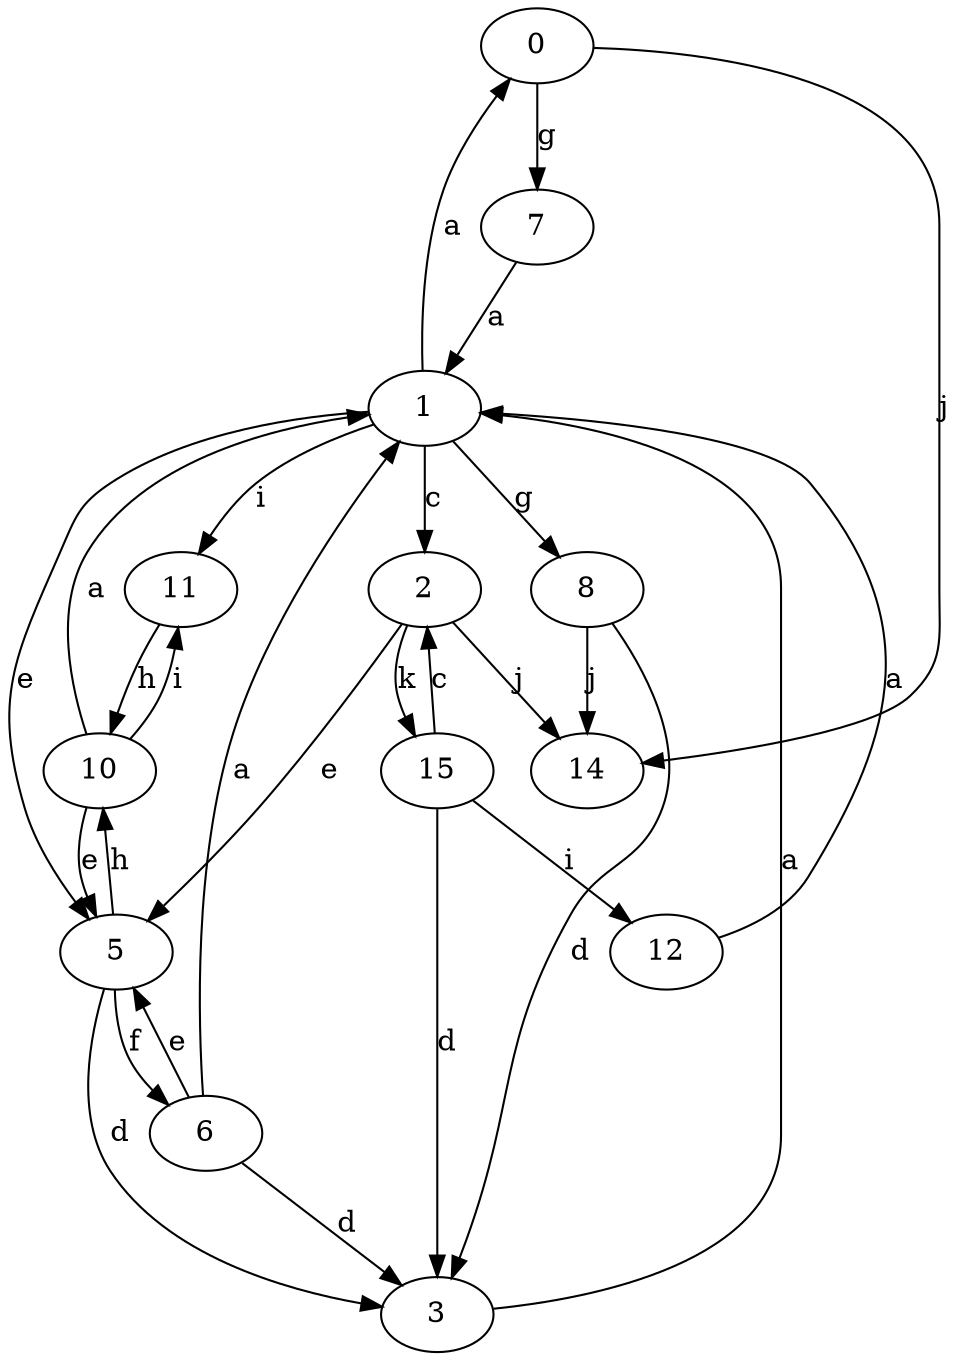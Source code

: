 strict digraph  {
0;
1;
2;
3;
5;
6;
7;
8;
10;
11;
12;
14;
15;
0 -> 7  [label=g];
0 -> 14  [label=j];
1 -> 0  [label=a];
1 -> 2  [label=c];
1 -> 5  [label=e];
1 -> 8  [label=g];
1 -> 11  [label=i];
2 -> 5  [label=e];
2 -> 14  [label=j];
2 -> 15  [label=k];
3 -> 1  [label=a];
5 -> 3  [label=d];
5 -> 6  [label=f];
5 -> 10  [label=h];
6 -> 1  [label=a];
6 -> 3  [label=d];
6 -> 5  [label=e];
7 -> 1  [label=a];
8 -> 3  [label=d];
8 -> 14  [label=j];
10 -> 1  [label=a];
10 -> 5  [label=e];
10 -> 11  [label=i];
11 -> 10  [label=h];
12 -> 1  [label=a];
15 -> 2  [label=c];
15 -> 3  [label=d];
15 -> 12  [label=i];
}
